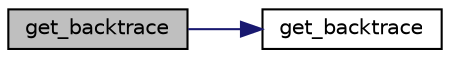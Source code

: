 digraph "get_backtrace"
{
  edge [fontname="Helvetica",fontsize="10",labelfontname="Helvetica",labelfontsize="10"];
  node [fontname="Helvetica",fontsize="10",shape=record];
  rankdir="LR";
  Node3 [label="get_backtrace",height=0.2,width=0.4,color="black", fillcolor="grey75", style="filled", fontcolor="black"];
  Node3 -> Node4 [color="midnightblue",fontsize="10",style="solid",fontname="Helvetica"];
  Node4 [label="get_backtrace",height=0.2,width=0.4,color="black", fillcolor="white", style="filled",URL="$pgr__assert_8cpp.html#a42375175231f734b4a0db0d8754be7b4",tooltip="returns the execution path of the trace "];
}
